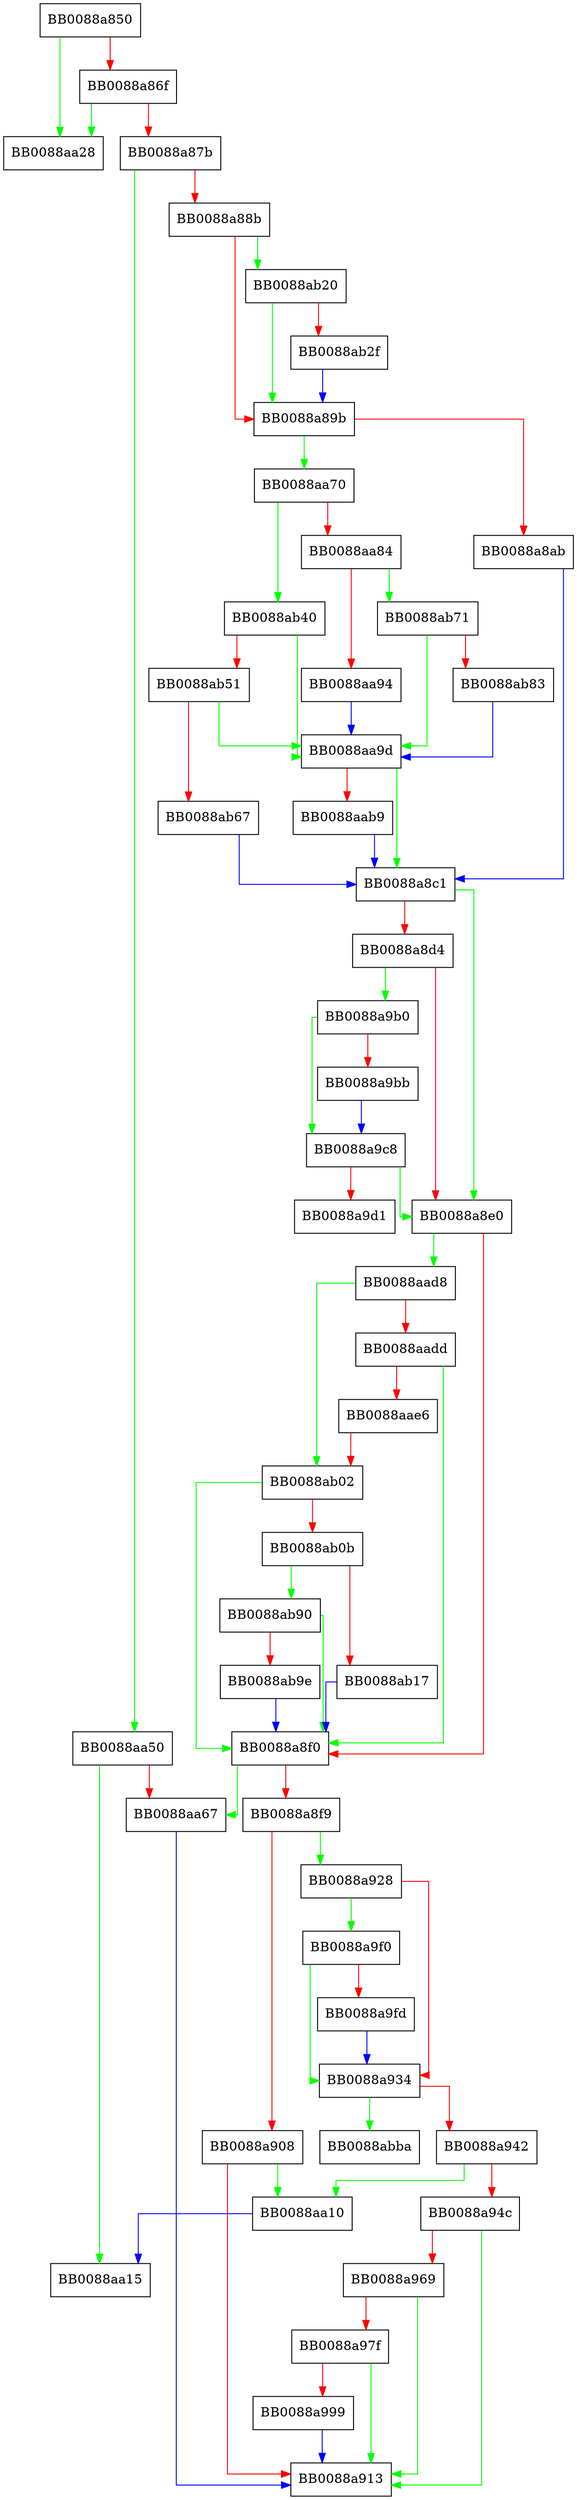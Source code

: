 digraph calloc {
  node [shape="box"];
  graph [splines=ortho];
  BB0088a850 -> BB0088aa28 [color="green"];
  BB0088a850 -> BB0088a86f [color="red"];
  BB0088a86f -> BB0088aa28 [color="green"];
  BB0088a86f -> BB0088a87b [color="red"];
  BB0088a87b -> BB0088aa50 [color="green"];
  BB0088a87b -> BB0088a88b [color="red"];
  BB0088a88b -> BB0088ab20 [color="green"];
  BB0088a88b -> BB0088a89b [color="red"];
  BB0088a89b -> BB0088aa70 [color="green"];
  BB0088a89b -> BB0088a8ab [color="red"];
  BB0088a8ab -> BB0088a8c1 [color="blue"];
  BB0088a8c1 -> BB0088a8e0 [color="green"];
  BB0088a8c1 -> BB0088a8d4 [color="red"];
  BB0088a8d4 -> BB0088a9b0 [color="green"];
  BB0088a8d4 -> BB0088a8e0 [color="red"];
  BB0088a8e0 -> BB0088aad8 [color="green"];
  BB0088a8e0 -> BB0088a8f0 [color="red"];
  BB0088a8f0 -> BB0088aa67 [color="green"];
  BB0088a8f0 -> BB0088a8f9 [color="red"];
  BB0088a8f9 -> BB0088a928 [color="green"];
  BB0088a8f9 -> BB0088a908 [color="red"];
  BB0088a908 -> BB0088aa10 [color="green"];
  BB0088a908 -> BB0088a913 [color="red"];
  BB0088a928 -> BB0088a9f0 [color="green"];
  BB0088a928 -> BB0088a934 [color="red"];
  BB0088a934 -> BB0088abba [color="green"];
  BB0088a934 -> BB0088a942 [color="red"];
  BB0088a942 -> BB0088aa10 [color="green"];
  BB0088a942 -> BB0088a94c [color="red"];
  BB0088a94c -> BB0088a913 [color="green"];
  BB0088a94c -> BB0088a969 [color="red"];
  BB0088a969 -> BB0088a913 [color="green"];
  BB0088a969 -> BB0088a97f [color="red"];
  BB0088a97f -> BB0088a913 [color="green"];
  BB0088a97f -> BB0088a999 [color="red"];
  BB0088a999 -> BB0088a913 [color="blue"];
  BB0088a9b0 -> BB0088a9c8 [color="green"];
  BB0088a9b0 -> BB0088a9bb [color="red"];
  BB0088a9bb -> BB0088a9c8 [color="blue"];
  BB0088a9c8 -> BB0088a8e0 [color="green"];
  BB0088a9c8 -> BB0088a9d1 [color="red"];
  BB0088a9f0 -> BB0088a934 [color="green"];
  BB0088a9f0 -> BB0088a9fd [color="red"];
  BB0088a9fd -> BB0088a934 [color="blue"];
  BB0088aa10 -> BB0088aa15 [color="blue"];
  BB0088aa50 -> BB0088aa15 [color="green"];
  BB0088aa50 -> BB0088aa67 [color="red"];
  BB0088aa67 -> BB0088a913 [color="blue"];
  BB0088aa70 -> BB0088ab40 [color="green"];
  BB0088aa70 -> BB0088aa84 [color="red"];
  BB0088aa84 -> BB0088ab71 [color="green"];
  BB0088aa84 -> BB0088aa94 [color="red"];
  BB0088aa94 -> BB0088aa9d [color="blue"];
  BB0088aa9d -> BB0088a8c1 [color="green"];
  BB0088aa9d -> BB0088aab9 [color="red"];
  BB0088aab9 -> BB0088a8c1 [color="blue"];
  BB0088aad8 -> BB0088ab02 [color="green"];
  BB0088aad8 -> BB0088aadd [color="red"];
  BB0088aadd -> BB0088a8f0 [color="green"];
  BB0088aadd -> BB0088aae6 [color="red"];
  BB0088aae6 -> BB0088ab02 [color="red"];
  BB0088ab02 -> BB0088a8f0 [color="green"];
  BB0088ab02 -> BB0088ab0b [color="red"];
  BB0088ab0b -> BB0088ab90 [color="green"];
  BB0088ab0b -> BB0088ab17 [color="red"];
  BB0088ab17 -> BB0088a8f0 [color="blue"];
  BB0088ab20 -> BB0088a89b [color="green"];
  BB0088ab20 -> BB0088ab2f [color="red"];
  BB0088ab2f -> BB0088a89b [color="blue"];
  BB0088ab40 -> BB0088aa9d [color="green"];
  BB0088ab40 -> BB0088ab51 [color="red"];
  BB0088ab51 -> BB0088aa9d [color="green"];
  BB0088ab51 -> BB0088ab67 [color="red"];
  BB0088ab67 -> BB0088a8c1 [color="blue"];
  BB0088ab71 -> BB0088aa9d [color="green"];
  BB0088ab71 -> BB0088ab83 [color="red"];
  BB0088ab83 -> BB0088aa9d [color="blue"];
  BB0088ab90 -> BB0088a8f0 [color="green"];
  BB0088ab90 -> BB0088ab9e [color="red"];
  BB0088ab9e -> BB0088a8f0 [color="blue"];
}